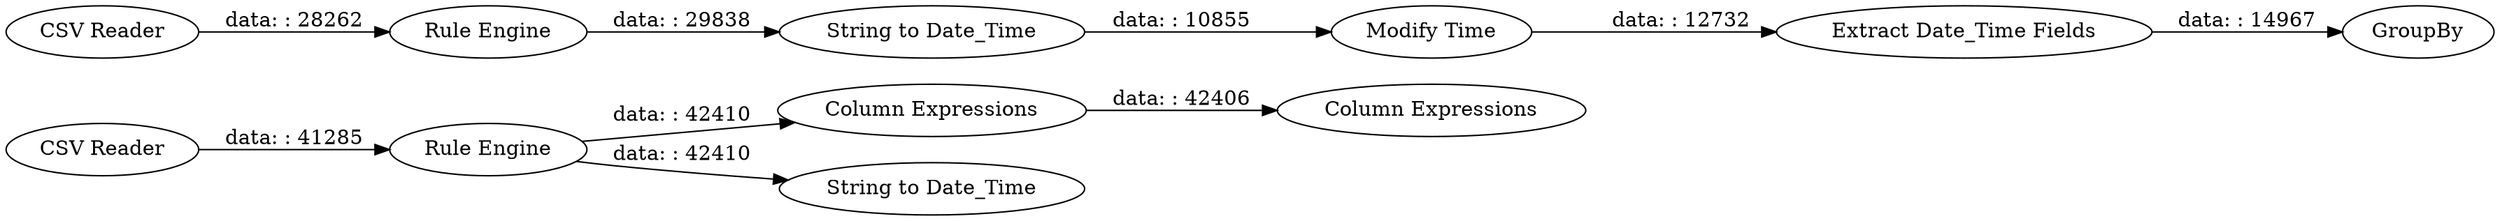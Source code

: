 digraph {
	"-8216159215660329856_5" [label="Column Expressions"]
	"-8216159215660329856_3" [label="Rule Engine"]
	"-8216159215660329856_6" [label="Column Expressions"]
	"-8216159215660329856_8" [label="String to Date_Time"]
	"-8216159215660329856_10" [label="Extract Date_Time Fields"]
	"-8216159215660329856_1" [label="CSV Reader"]
	"-8216159215660329856_4" [label="String to Date_Time"]
	"-8216159215660329856_2" [label="CSV Reader"]
	"-8216159215660329856_11" [label=GroupBy]
	"-8216159215660329856_7" [label="Rule Engine"]
	"-8216159215660329856_9" [label="Modify Time"]
	"-8216159215660329856_10" -> "-8216159215660329856_11" [label="data: : 14967"]
	"-8216159215660329856_9" -> "-8216159215660329856_10" [label="data: : 12732"]
	"-8216159215660329856_3" -> "-8216159215660329856_5" [label="data: : 42410"]
	"-8216159215660329856_5" -> "-8216159215660329856_6" [label="data: : 42406"]
	"-8216159215660329856_8" -> "-8216159215660329856_9" [label="data: : 10855"]
	"-8216159215660329856_2" -> "-8216159215660329856_7" [label="data: : 28262"]
	"-8216159215660329856_3" -> "-8216159215660329856_4" [label="data: : 42410"]
	"-8216159215660329856_7" -> "-8216159215660329856_8" [label="data: : 29838"]
	"-8216159215660329856_1" -> "-8216159215660329856_3" [label="data: : 41285"]
	rankdir=LR
}
